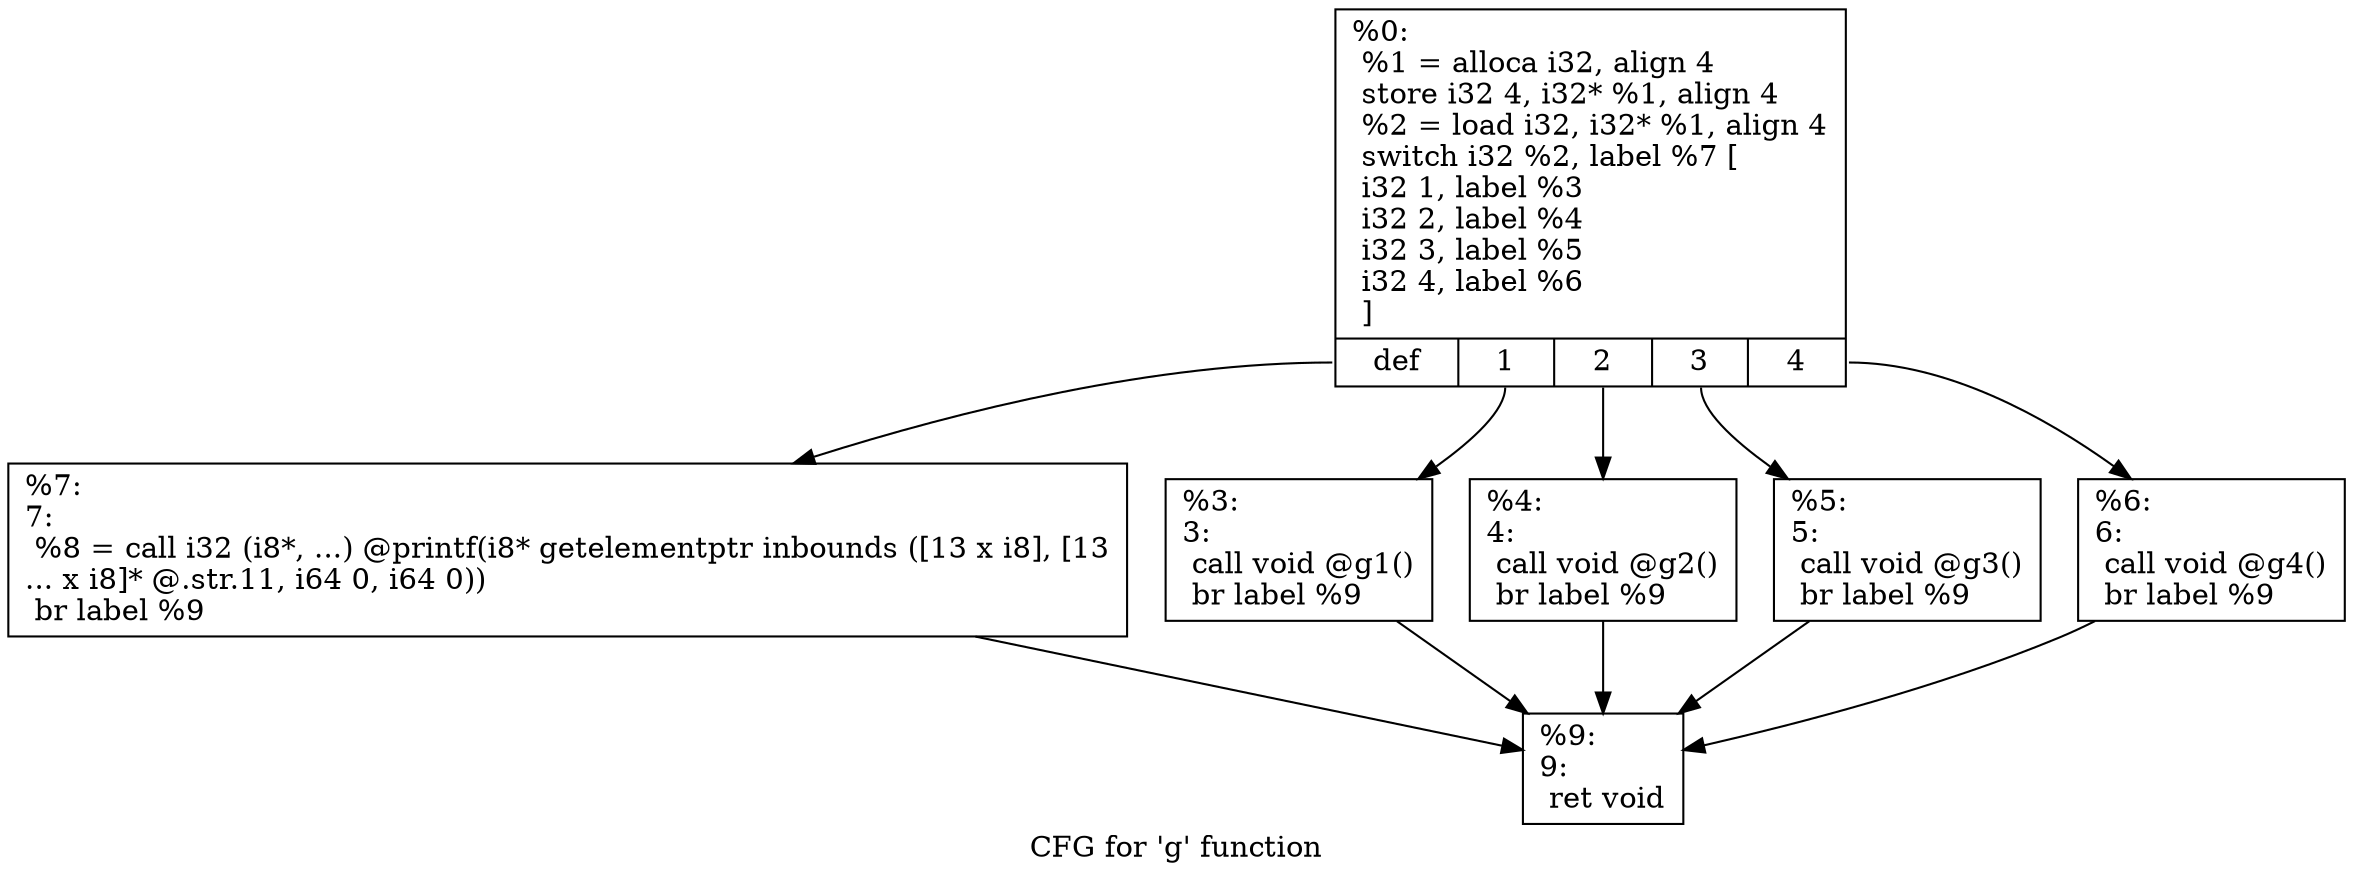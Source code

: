 digraph "CFG for 'g' function" {
	label="CFG for 'g' function";

	Node0x159a980 [shape=record,label="{%0:\l  %1 = alloca i32, align 4\l  store i32 4, i32* %1, align 4\l  %2 = load i32, i32* %1, align 4\l  switch i32 %2, label %7 [\l    i32 1, label %3\l    i32 2, label %4\l    i32 3, label %5\l    i32 4, label %6\l  ]\l|{<s0>def|<s1>1|<s2>2|<s3>3|<s4>4}}"];
	Node0x159a980:s0 -> Node0x159ab70;
	Node0x159a980:s1 -> Node0x159abc0;
	Node0x159a980:s2 -> Node0x159ac80;
	Node0x159a980:s3 -> Node0x159ad40;
	Node0x159a980:s4 -> Node0x159add0;
	Node0x159abc0 [shape=record,label="{%3:\l3:                                                \l  call void @g1()\l  br label %9\l}"];
	Node0x159abc0 -> Node0x159b070;
	Node0x159ac80 [shape=record,label="{%4:\l4:                                                \l  call void @g2()\l  br label %9\l}"];
	Node0x159ac80 -> Node0x159b070;
	Node0x159ad40 [shape=record,label="{%5:\l5:                                                \l  call void @g3()\l  br label %9\l}"];
	Node0x159ad40 -> Node0x159b070;
	Node0x159add0 [shape=record,label="{%6:\l6:                                                \l  call void @g4()\l  br label %9\l}"];
	Node0x159add0 -> Node0x159b070;
	Node0x159ab70 [shape=record,label="{%7:\l7:                                                \l  %8 = call i32 (i8*, ...) @printf(i8* getelementptr inbounds ([13 x i8], [13\l... x i8]* @.str.11, i64 0, i64 0))\l  br label %9\l}"];
	Node0x159ab70 -> Node0x159b070;
	Node0x159b070 [shape=record,label="{%9:\l9:                                                \l  ret void\l}"];
}
